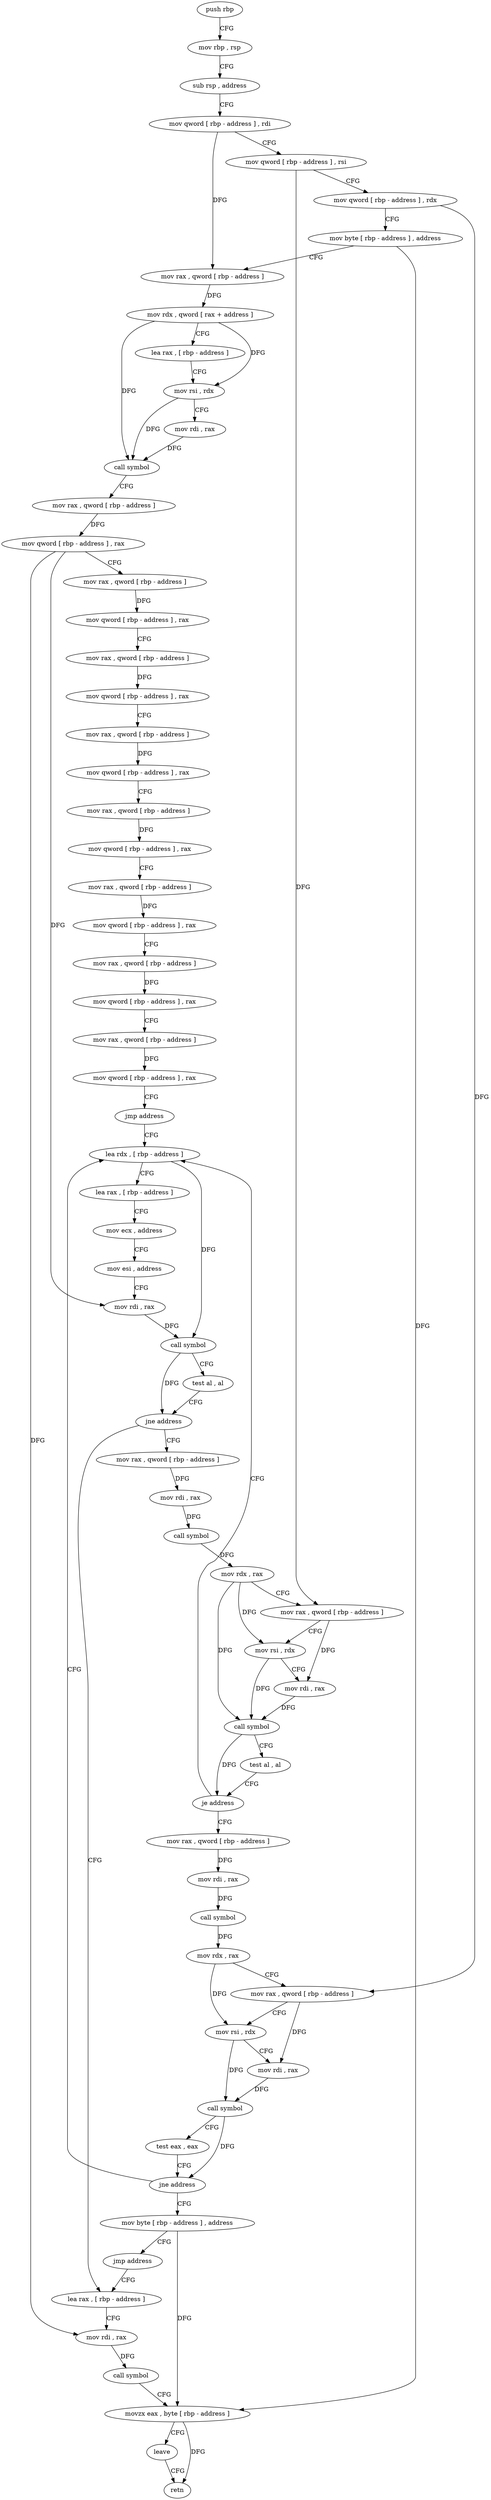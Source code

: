 digraph "func" {
"93426" [label = "push rbp" ]
"93427" [label = "mov rbp , rsp" ]
"93430" [label = "sub rsp , address" ]
"93437" [label = "mov qword [ rbp - address ] , rdi" ]
"93441" [label = "mov qword [ rbp - address ] , rsi" ]
"93445" [label = "mov qword [ rbp - address ] , rdx" ]
"93449" [label = "mov byte [ rbp - address ] , address" ]
"93453" [label = "mov rax , qword [ rbp - address ]" ]
"93457" [label = "mov rdx , qword [ rax + address ]" ]
"93461" [label = "lea rax , [ rbp - address ]" ]
"93468" [label = "mov rsi , rdx" ]
"93471" [label = "mov rdi , rax" ]
"93474" [label = "call symbol" ]
"93479" [label = "mov rax , qword [ rbp - address ]" ]
"93486" [label = "mov qword [ rbp - address ] , rax" ]
"93490" [label = "mov rax , qword [ rbp - address ]" ]
"93497" [label = "mov qword [ rbp - address ] , rax" ]
"93501" [label = "mov rax , qword [ rbp - address ]" ]
"93508" [label = "mov qword [ rbp - address ] , rax" ]
"93512" [label = "mov rax , qword [ rbp - address ]" ]
"93519" [label = "mov qword [ rbp - address ] , rax" ]
"93523" [label = "mov rax , qword [ rbp - address ]" ]
"93530" [label = "mov qword [ rbp - address ] , rax" ]
"93534" [label = "mov rax , qword [ rbp - address ]" ]
"93541" [label = "mov qword [ rbp - address ] , rax" ]
"93545" [label = "mov rax , qword [ rbp - address ]" ]
"93552" [label = "mov qword [ rbp - address ] , rax" ]
"93556" [label = "mov rax , qword [ rbp - address ]" ]
"93563" [label = "mov qword [ rbp - address ] , rax" ]
"93567" [label = "jmp address" ]
"93643" [label = "lea rdx , [ rbp - address ]" ]
"93647" [label = "lea rax , [ rbp - address ]" ]
"93651" [label = "mov ecx , address" ]
"93656" [label = "mov esi , address" ]
"93661" [label = "mov rdi , rax" ]
"93664" [label = "call symbol" ]
"93669" [label = "test al , al" ]
"93671" [label = "jne address" ]
"93569" [label = "mov rax , qword [ rbp - address ]" ]
"93673" [label = "lea rax , [ rbp - address ]" ]
"93573" [label = "mov rdi , rax" ]
"93576" [label = "call symbol" ]
"93581" [label = "mov rdx , rax" ]
"93584" [label = "mov rax , qword [ rbp - address ]" ]
"93588" [label = "mov rsi , rdx" ]
"93591" [label = "mov rdi , rax" ]
"93594" [label = "call symbol" ]
"93599" [label = "test al , al" ]
"93601" [label = "je address" ]
"93603" [label = "mov rax , qword [ rbp - address ]" ]
"93677" [label = "mov rdi , rax" ]
"93680" [label = "call symbol" ]
"93685" [label = "movzx eax , byte [ rbp - address ]" ]
"93689" [label = "leave" ]
"93690" [label = "retn" ]
"93607" [label = "mov rdi , rax" ]
"93610" [label = "call symbol" ]
"93615" [label = "mov rdx , rax" ]
"93618" [label = "mov rax , qword [ rbp - address ]" ]
"93622" [label = "mov rsi , rdx" ]
"93625" [label = "mov rdi , rax" ]
"93628" [label = "call symbol" ]
"93633" [label = "test eax , eax" ]
"93635" [label = "jne address" ]
"93637" [label = "mov byte [ rbp - address ] , address" ]
"93641" [label = "jmp address" ]
"93426" -> "93427" [ label = "CFG" ]
"93427" -> "93430" [ label = "CFG" ]
"93430" -> "93437" [ label = "CFG" ]
"93437" -> "93441" [ label = "CFG" ]
"93437" -> "93453" [ label = "DFG" ]
"93441" -> "93445" [ label = "CFG" ]
"93441" -> "93584" [ label = "DFG" ]
"93445" -> "93449" [ label = "CFG" ]
"93445" -> "93618" [ label = "DFG" ]
"93449" -> "93453" [ label = "CFG" ]
"93449" -> "93685" [ label = "DFG" ]
"93453" -> "93457" [ label = "DFG" ]
"93457" -> "93461" [ label = "CFG" ]
"93457" -> "93468" [ label = "DFG" ]
"93457" -> "93474" [ label = "DFG" ]
"93461" -> "93468" [ label = "CFG" ]
"93468" -> "93471" [ label = "CFG" ]
"93468" -> "93474" [ label = "DFG" ]
"93471" -> "93474" [ label = "DFG" ]
"93474" -> "93479" [ label = "CFG" ]
"93479" -> "93486" [ label = "DFG" ]
"93486" -> "93490" [ label = "CFG" ]
"93486" -> "93661" [ label = "DFG" ]
"93486" -> "93677" [ label = "DFG" ]
"93490" -> "93497" [ label = "DFG" ]
"93497" -> "93501" [ label = "CFG" ]
"93501" -> "93508" [ label = "DFG" ]
"93508" -> "93512" [ label = "CFG" ]
"93512" -> "93519" [ label = "DFG" ]
"93519" -> "93523" [ label = "CFG" ]
"93523" -> "93530" [ label = "DFG" ]
"93530" -> "93534" [ label = "CFG" ]
"93534" -> "93541" [ label = "DFG" ]
"93541" -> "93545" [ label = "CFG" ]
"93545" -> "93552" [ label = "DFG" ]
"93552" -> "93556" [ label = "CFG" ]
"93556" -> "93563" [ label = "DFG" ]
"93563" -> "93567" [ label = "CFG" ]
"93567" -> "93643" [ label = "CFG" ]
"93643" -> "93647" [ label = "CFG" ]
"93643" -> "93664" [ label = "DFG" ]
"93647" -> "93651" [ label = "CFG" ]
"93651" -> "93656" [ label = "CFG" ]
"93656" -> "93661" [ label = "CFG" ]
"93661" -> "93664" [ label = "DFG" ]
"93664" -> "93669" [ label = "CFG" ]
"93664" -> "93671" [ label = "DFG" ]
"93669" -> "93671" [ label = "CFG" ]
"93671" -> "93569" [ label = "CFG" ]
"93671" -> "93673" [ label = "CFG" ]
"93569" -> "93573" [ label = "DFG" ]
"93673" -> "93677" [ label = "CFG" ]
"93573" -> "93576" [ label = "DFG" ]
"93576" -> "93581" [ label = "DFG" ]
"93581" -> "93584" [ label = "CFG" ]
"93581" -> "93588" [ label = "DFG" ]
"93581" -> "93594" [ label = "DFG" ]
"93584" -> "93588" [ label = "CFG" ]
"93584" -> "93591" [ label = "DFG" ]
"93588" -> "93591" [ label = "CFG" ]
"93588" -> "93594" [ label = "DFG" ]
"93591" -> "93594" [ label = "DFG" ]
"93594" -> "93599" [ label = "CFG" ]
"93594" -> "93601" [ label = "DFG" ]
"93599" -> "93601" [ label = "CFG" ]
"93601" -> "93643" [ label = "CFG" ]
"93601" -> "93603" [ label = "CFG" ]
"93603" -> "93607" [ label = "DFG" ]
"93677" -> "93680" [ label = "DFG" ]
"93680" -> "93685" [ label = "CFG" ]
"93685" -> "93689" [ label = "CFG" ]
"93685" -> "93690" [ label = "DFG" ]
"93689" -> "93690" [ label = "CFG" ]
"93607" -> "93610" [ label = "DFG" ]
"93610" -> "93615" [ label = "DFG" ]
"93615" -> "93618" [ label = "CFG" ]
"93615" -> "93622" [ label = "DFG" ]
"93618" -> "93622" [ label = "CFG" ]
"93618" -> "93625" [ label = "DFG" ]
"93622" -> "93625" [ label = "CFG" ]
"93622" -> "93628" [ label = "DFG" ]
"93625" -> "93628" [ label = "DFG" ]
"93628" -> "93633" [ label = "CFG" ]
"93628" -> "93635" [ label = "DFG" ]
"93633" -> "93635" [ label = "CFG" ]
"93635" -> "93643" [ label = "CFG" ]
"93635" -> "93637" [ label = "CFG" ]
"93637" -> "93641" [ label = "CFG" ]
"93637" -> "93685" [ label = "DFG" ]
"93641" -> "93673" [ label = "CFG" ]
}
